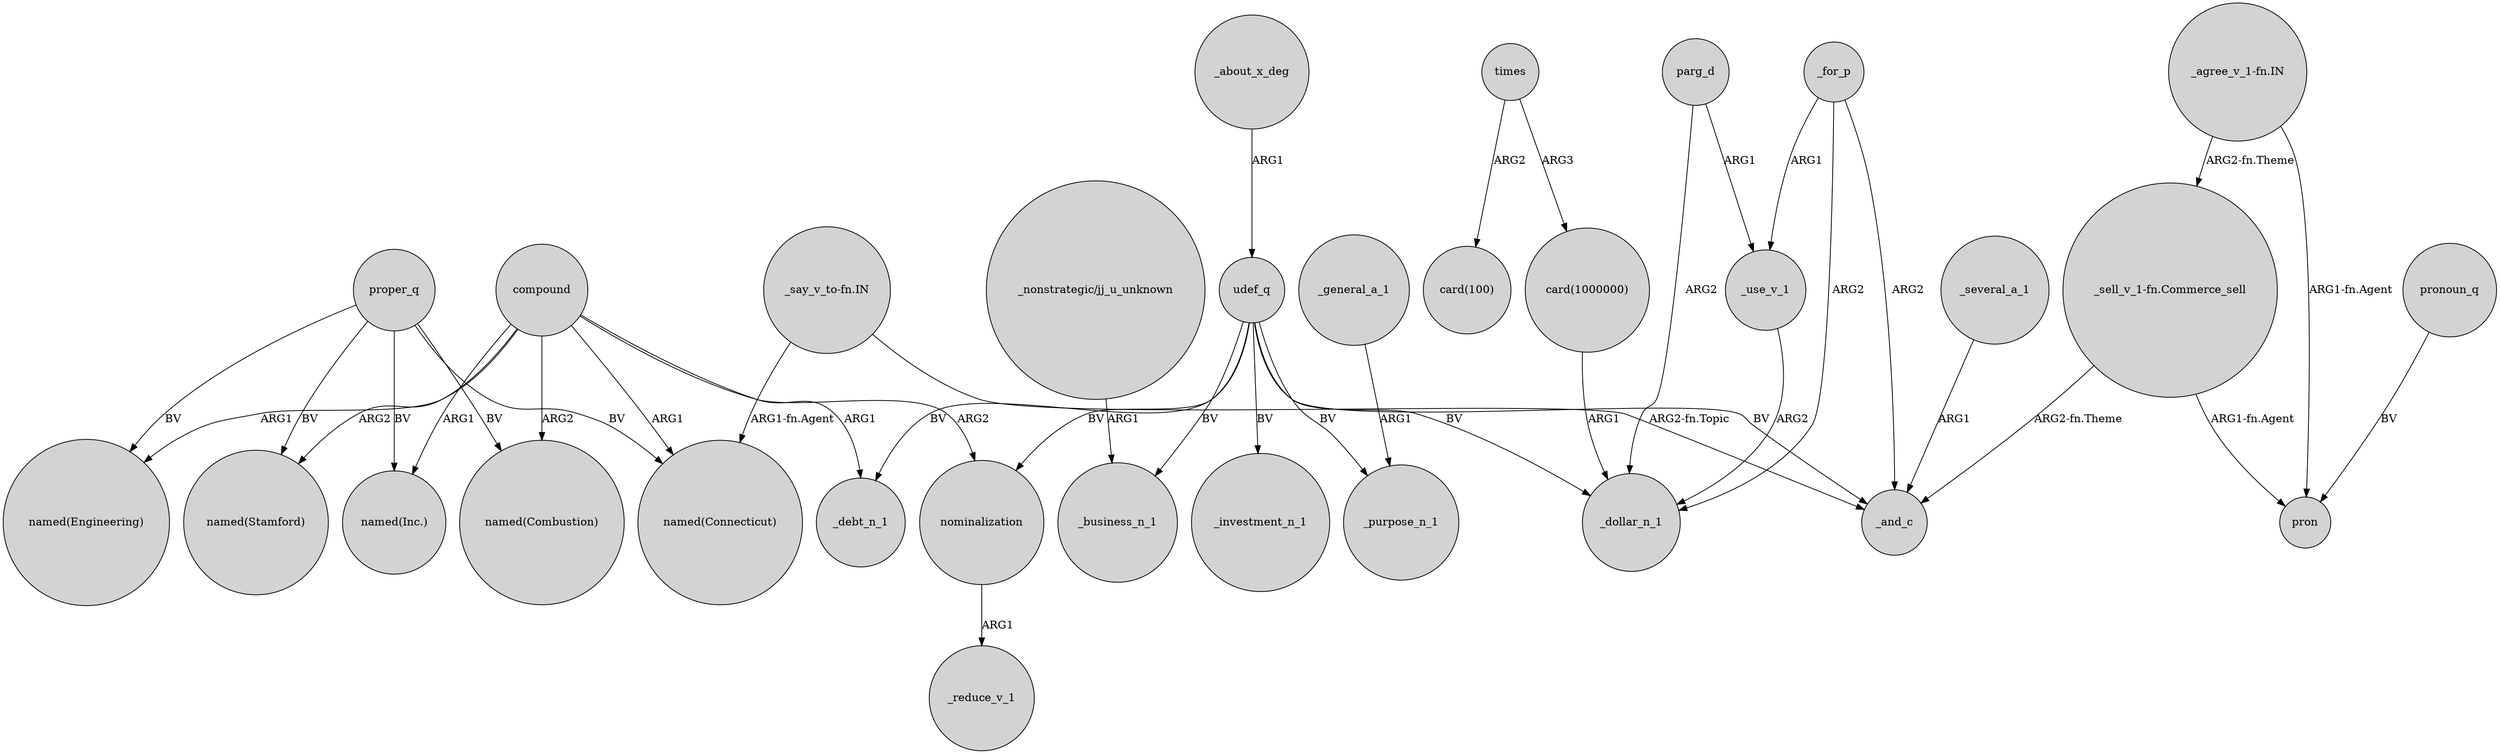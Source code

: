 digraph {
	node [shape=circle style=filled]
	proper_q -> "named(Inc.)" [label=BV]
	"card(1000000)" -> _dollar_n_1 [label=ARG1]
	proper_q -> "named(Combustion)" [label=BV]
	parg_d -> _use_v_1 [label=ARG1]
	proper_q -> "named(Engineering)" [label=BV]
	compound -> "named(Stamford)" [label=ARG2]
	_use_v_1 -> _dollar_n_1 [label=ARG2]
	compound -> _debt_n_1 [label=ARG1]
	times -> "card(100)" [label=ARG2]
	_several_a_1 -> _and_c [label=ARG1]
	_for_p -> _dollar_n_1 [label=ARG2]
	_general_a_1 -> _purpose_n_1 [label=ARG1]
	udef_q -> _debt_n_1 [label=BV]
	"_say_v_to-fn.IN" -> "named(Connecticut)" [label="ARG1-fn.Agent"]
	"_agree_v_1-fn.IN" -> pron [label="ARG1-fn.Agent"]
	udef_q -> _purpose_n_1 [label=BV]
	_for_p -> _and_c [label=ARG2]
	compound -> nominalization [label=ARG2]
	_about_x_deg -> udef_q [label=ARG1]
	pronoun_q -> pron [label=BV]
	compound -> "named(Combustion)" [label=ARG2]
	times -> "card(1000000)" [label=ARG3]
	"_sell_v_1-fn.Commerce_sell" -> _and_c [label="ARG2-fn.Theme"]
	compound -> "named(Engineering)" [label=ARG1]
	nominalization -> _reduce_v_1 [label=ARG1]
	"_say_v_to-fn.IN" -> _and_c [label="ARG2-fn.Topic"]
	proper_q -> "named(Stamford)" [label=BV]
	"_agree_v_1-fn.IN" -> "_sell_v_1-fn.Commerce_sell" [label="ARG2-fn.Theme"]
	udef_q -> nominalization [label=BV]
	parg_d -> _dollar_n_1 [label=ARG2]
	udef_q -> _investment_n_1 [label=BV]
	udef_q -> _business_n_1 [label=BV]
	proper_q -> "named(Connecticut)" [label=BV]
	"_sell_v_1-fn.Commerce_sell" -> pron [label="ARG1-fn.Agent"]
	_for_p -> _use_v_1 [label=ARG1]
	udef_q -> _and_c [label=BV]
	"_nonstrategic/jj_u_unknown" -> _business_n_1 [label=ARG1]
	udef_q -> _dollar_n_1 [label=BV]
	compound -> "named(Connecticut)" [label=ARG1]
	compound -> "named(Inc.)" [label=ARG1]
}
